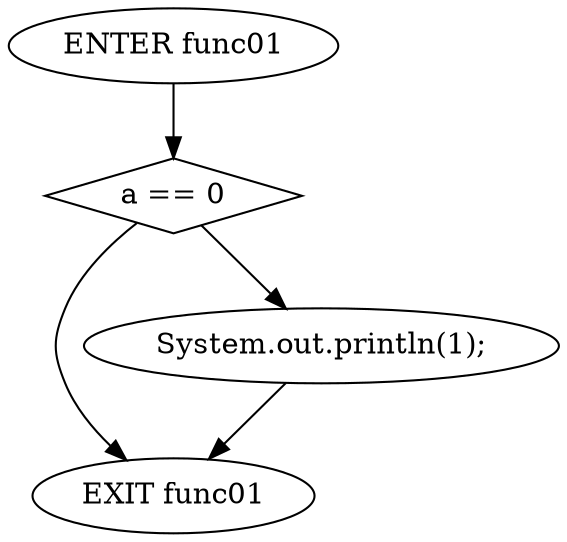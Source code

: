 digraph G {
  0 [ label="ENTER func01" ];
  1 [ label="EXIT func01" ];
  2 [ shape="diamond" label="a == 0" ];
  3 [ label="System.out.println(1);" ];
  0 -> 2;
  2 -> 3;
  3 -> 1;
  2 -> 1;
}
